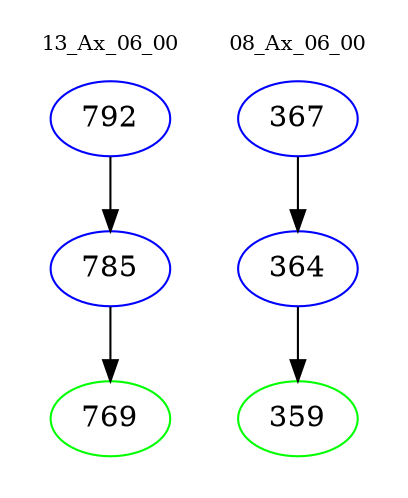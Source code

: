 digraph{
subgraph cluster_0 {
color = white
label = "13_Ax_06_00";
fontsize=10;
T0_792 [label="792", color="blue"]
T0_792 -> T0_785 [color="black"]
T0_785 [label="785", color="blue"]
T0_785 -> T0_769 [color="black"]
T0_769 [label="769", color="green"]
}
subgraph cluster_1 {
color = white
label = "08_Ax_06_00";
fontsize=10;
T1_367 [label="367", color="blue"]
T1_367 -> T1_364 [color="black"]
T1_364 [label="364", color="blue"]
T1_364 -> T1_359 [color="black"]
T1_359 [label="359", color="green"]
}
}

